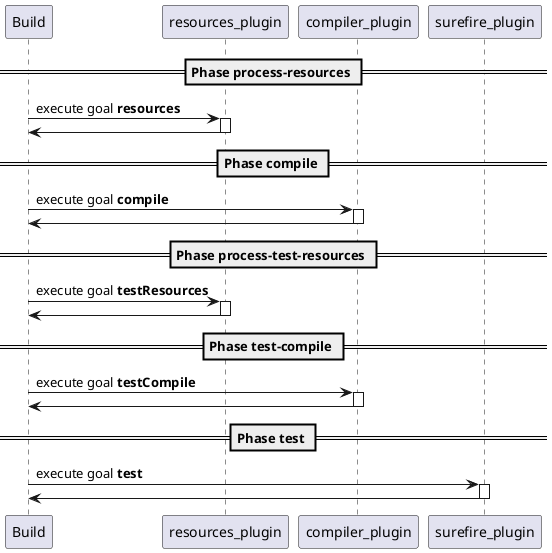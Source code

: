 @startuml
== Phase process-resources ==
Build -> resources_plugin: execute goal <b>resources</b>
activate resources_plugin
resources_plugin -> Build
deactivate resources_plugin

== Phase compile ==
Build -> compiler_plugin: execute goal <b>compile</b>
activate compiler_plugin
compiler_plugin -> Build
deactivate compiler_plugin

== Phase process-test-resources ==
Build -> resources_plugin: execute goal <b>testResources</b>
activate resources_plugin
resources_plugin -> Build
deactivate resources_plugin

== Phase test-compile ==
Build -> compiler_plugin: execute goal <b>testCompile</b>
activate compiler_plugin
compiler_plugin -> Build
deactivate compiler_plugin

== Phase test ==
Build -> surefire_plugin: execute goal <b>test</b>
activate surefire_plugin
surefire_plugin -> Build
deactivate surefire_plugin
@enduml